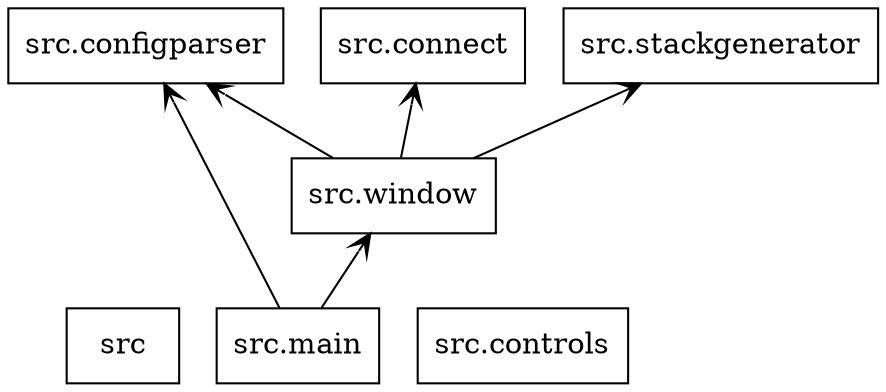 digraph "packages" {
rankdir=BT
charset="utf-8"
"src" [color="black", label=<src>, shape="box", style="solid"];
"src.configparser" [color="black", label=<src.configparser>, shape="box", style="solid"];
"src.connect" [color="black", label=<src.connect>, shape="box", style="solid"];
"src.controls" [color="black", label=<src.controls>, shape="box", style="solid"];
"src.main" [color="black", label=<src.main>, shape="box", style="solid"];
"src.stackgenerator" [color="black", label=<src.stackgenerator>, shape="box", style="solid"];
"src.window" [color="black", label=<src.window>, shape="box", style="solid"];
"src.main" -> "src.configparser" [arrowhead="open", arrowtail="none"];
"src.main" -> "src.window" [arrowhead="open", arrowtail="none"];
"src.window" -> "src.configparser" [arrowhead="open", arrowtail="none"];
"src.window" -> "src.connect" [arrowhead="open", arrowtail="none"];
"src.window" -> "src.stackgenerator" [arrowhead="open", arrowtail="none"];
}
